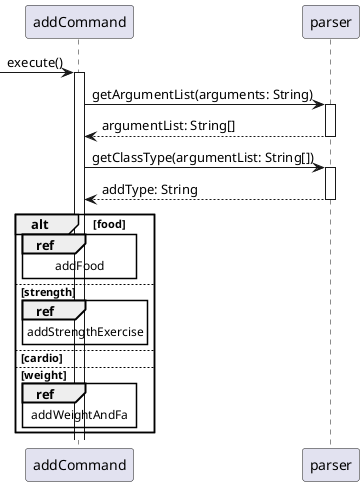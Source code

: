 @startuml
'https://plantuml.com/sequence-diagram

autoactivate on

'Duke -> ui: input()
'User --> ui: user input
'Duke <-- ui: user input


-> addCommand: execute()
addCommand -> parser: getArgumentList(arguments: String)
return argumentList: String[]
addCommand -> parser: getClassType(argumentList: String[])
return addType: String

alt food
    ref over addCommand: addFood
else strength
    ref over addCommand: addStrengthExercise
else cardio

else weight
    ref over addCommand: addWeightAndFa

end

@enduml
